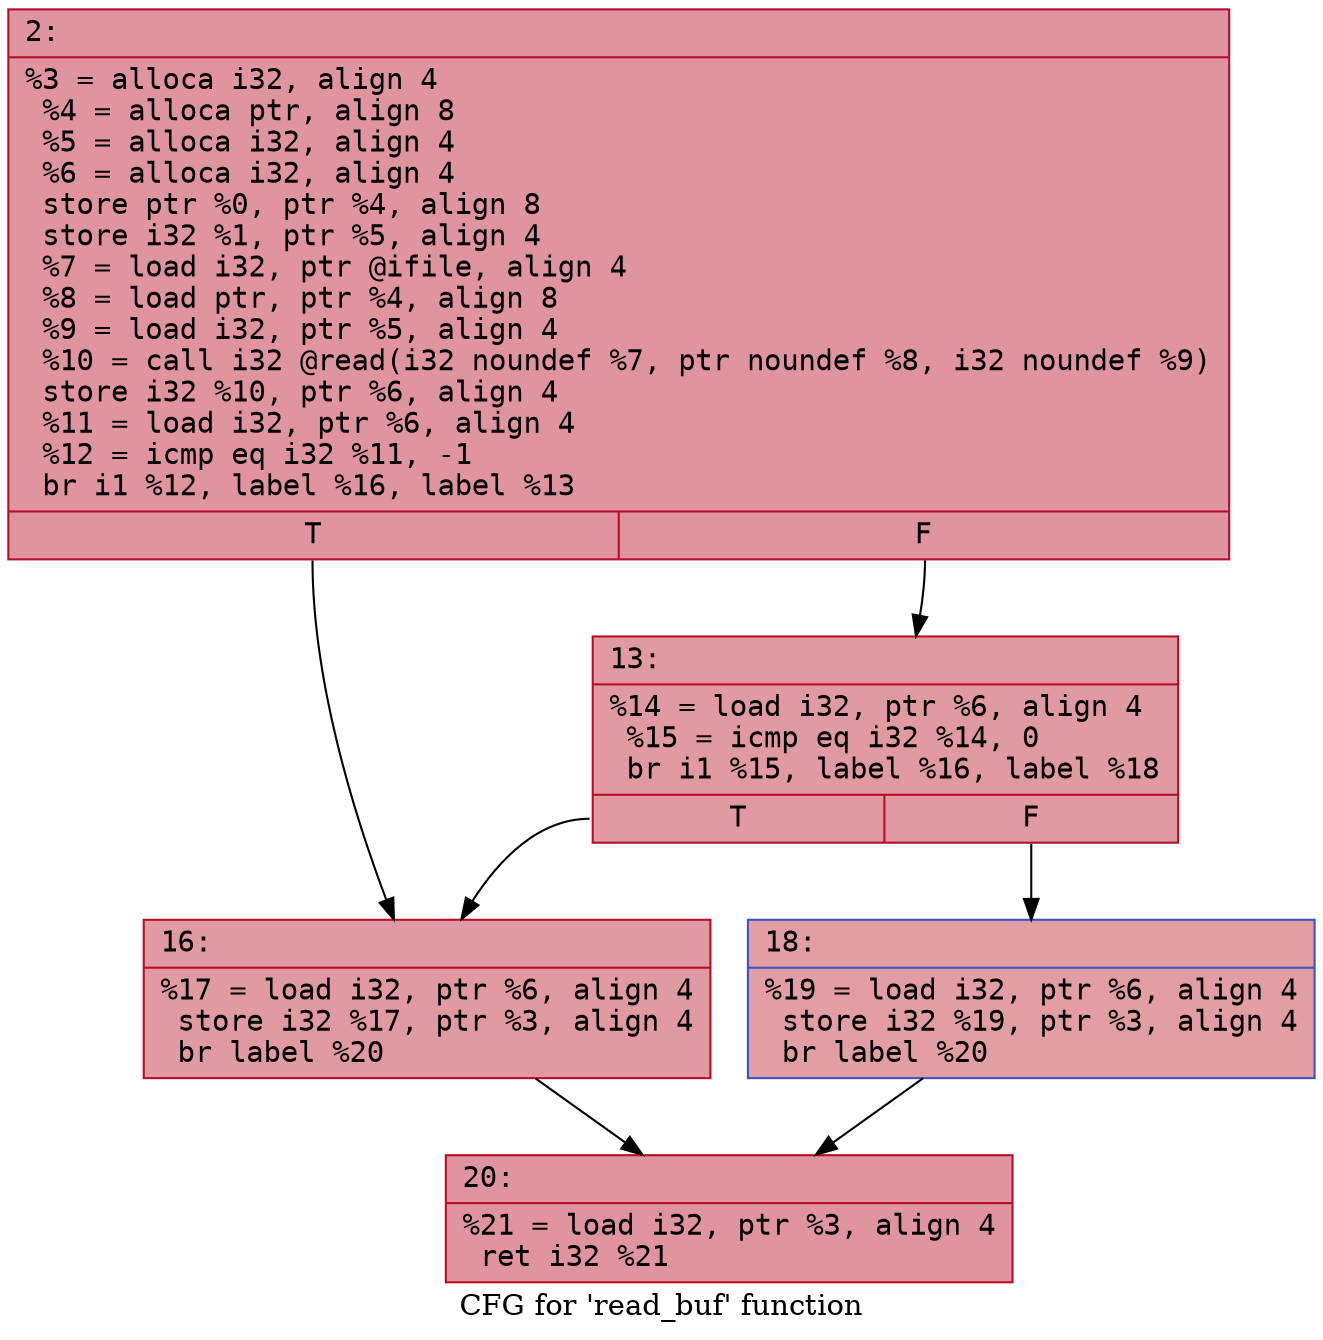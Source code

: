digraph "CFG for 'read_buf' function" {
	label="CFG for 'read_buf' function";

	Node0x600003ca60d0 [shape=record,color="#b70d28ff", style=filled, fillcolor="#b70d2870" fontname="Courier",label="{2:\l|  %3 = alloca i32, align 4\l  %4 = alloca ptr, align 8\l  %5 = alloca i32, align 4\l  %6 = alloca i32, align 4\l  store ptr %0, ptr %4, align 8\l  store i32 %1, ptr %5, align 4\l  %7 = load i32, ptr @ifile, align 4\l  %8 = load ptr, ptr %4, align 8\l  %9 = load i32, ptr %5, align 4\l  %10 = call i32 @read(i32 noundef %7, ptr noundef %8, i32 noundef %9)\l  store i32 %10, ptr %6, align 4\l  %11 = load i32, ptr %6, align 4\l  %12 = icmp eq i32 %11, -1\l  br i1 %12, label %16, label %13\l|{<s0>T|<s1>F}}"];
	Node0x600003ca60d0:s0 -> Node0x600003ca6170[tooltip="2 -> 16\nProbability 37.50%" ];
	Node0x600003ca60d0:s1 -> Node0x600003ca6120[tooltip="2 -> 13\nProbability 62.50%" ];
	Node0x600003ca6120 [shape=record,color="#b70d28ff", style=filled, fillcolor="#bb1b2c70" fontname="Courier",label="{13:\l|  %14 = load i32, ptr %6, align 4\l  %15 = icmp eq i32 %14, 0\l  br i1 %15, label %16, label %18\l|{<s0>T|<s1>F}}"];
	Node0x600003ca6120:s0 -> Node0x600003ca6170[tooltip="13 -> 16\nProbability 37.50%" ];
	Node0x600003ca6120:s1 -> Node0x600003ca61c0[tooltip="13 -> 18\nProbability 62.50%" ];
	Node0x600003ca6170 [shape=record,color="#b70d28ff", style=filled, fillcolor="#bb1b2c70" fontname="Courier",label="{16:\l|  %17 = load i32, ptr %6, align 4\l  store i32 %17, ptr %3, align 4\l  br label %20\l}"];
	Node0x600003ca6170 -> Node0x600003ca6210[tooltip="16 -> 20\nProbability 100.00%" ];
	Node0x600003ca61c0 [shape=record,color="#3d50c3ff", style=filled, fillcolor="#be242e70" fontname="Courier",label="{18:\l|  %19 = load i32, ptr %6, align 4\l  store i32 %19, ptr %3, align 4\l  br label %20\l}"];
	Node0x600003ca61c0 -> Node0x600003ca6210[tooltip="18 -> 20\nProbability 100.00%" ];
	Node0x600003ca6210 [shape=record,color="#b70d28ff", style=filled, fillcolor="#b70d2870" fontname="Courier",label="{20:\l|  %21 = load i32, ptr %3, align 4\l  ret i32 %21\l}"];
}
